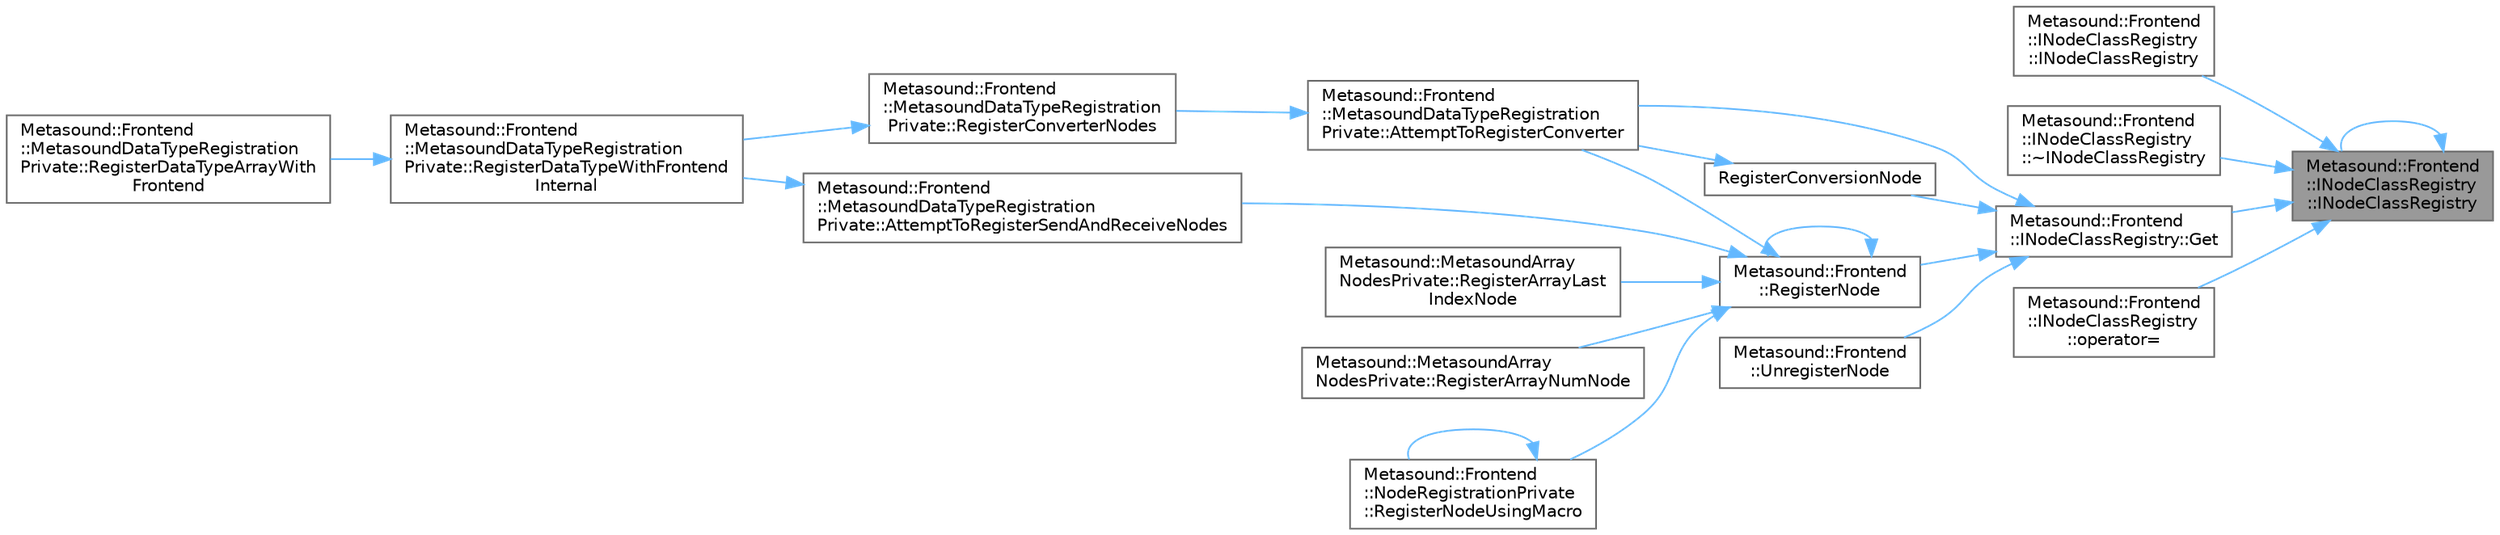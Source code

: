 digraph "Metasound::Frontend::INodeClassRegistry::INodeClassRegistry"
{
 // INTERACTIVE_SVG=YES
 // LATEX_PDF_SIZE
  bgcolor="transparent";
  edge [fontname=Helvetica,fontsize=10,labelfontname=Helvetica,labelfontsize=10];
  node [fontname=Helvetica,fontsize=10,shape=box,height=0.2,width=0.4];
  rankdir="RL";
  Node1 [id="Node000001",label="Metasound::Frontend\l::INodeClassRegistry\l::INodeClassRegistry",height=0.2,width=0.4,color="gray40", fillcolor="grey60", style="filled", fontcolor="black",tooltip=" "];
  Node1 -> Node1 [id="edge1_Node000001_Node000001",dir="back",color="steelblue1",style="solid",tooltip=" "];
  Node1 -> Node2 [id="edge2_Node000001_Node000002",dir="back",color="steelblue1",style="solid",tooltip=" "];
  Node2 [id="Node000002",label="Metasound::Frontend\l::INodeClassRegistry\l::INodeClassRegistry",height=0.2,width=0.4,color="grey40", fillcolor="white", style="filled",URL="$dd/de6/classMetasound_1_1Frontend_1_1INodeClassRegistry.html#ae7c640a661a76df8f5e8703f8a2c7e7d",tooltip=" "];
  Node1 -> Node3 [id="edge3_Node000001_Node000003",dir="back",color="steelblue1",style="solid",tooltip=" "];
  Node3 [id="Node000003",label="Metasound::Frontend\l::INodeClassRegistry\l::~INodeClassRegistry",height=0.2,width=0.4,color="grey40", fillcolor="white", style="filled",URL="$dd/de6/classMetasound_1_1Frontend_1_1INodeClassRegistry.html#af95f800e72e6ab41da31c2c9eb3509bf",tooltip=" "];
  Node1 -> Node4 [id="edge4_Node000001_Node000004",dir="back",color="steelblue1",style="solid",tooltip=" "];
  Node4 [id="Node000004",label="Metasound::Frontend\l::INodeClassRegistry::Get",height=0.2,width=0.4,color="grey40", fillcolor="white", style="filled",URL="$dd/de6/classMetasound_1_1Frontend_1_1INodeClassRegistry.html#a9032680a71e06ba5ec00a0f7b5235f8a",tooltip=" "];
  Node4 -> Node5 [id="edge5_Node000004_Node000005",dir="back",color="steelblue1",style="solid",tooltip=" "];
  Node5 [id="Node000005",label="Metasound::Frontend\l::MetasoundDataTypeRegistration\lPrivate::AttemptToRegisterConverter",height=0.2,width=0.4,color="grey40", fillcolor="white", style="filled",URL="$db/d33/namespaceMetasound_1_1Frontend_1_1MetasoundDataTypeRegistrationPrivate.html#afe641d9051e190b9f2f089bc4ef23b38",tooltip=" "];
  Node5 -> Node6 [id="edge6_Node000005_Node000006",dir="back",color="steelblue1",style="solid",tooltip=" "];
  Node6 [id="Node000006",label="Metasound::Frontend\l::MetasoundDataTypeRegistration\lPrivate::RegisterConverterNodes",height=0.2,width=0.4,color="grey40", fillcolor="white", style="filled",URL="$db/d33/namespaceMetasound_1_1Frontend_1_1MetasoundDataTypeRegistrationPrivate.html#a312b50596a1c5684e7e52995e50fac00",tooltip=" "];
  Node6 -> Node7 [id="edge7_Node000006_Node000007",dir="back",color="steelblue1",style="solid",tooltip=" "];
  Node7 [id="Node000007",label="Metasound::Frontend\l::MetasoundDataTypeRegistration\lPrivate::RegisterDataTypeWithFrontend\lInternal",height=0.2,width=0.4,color="grey40", fillcolor="white", style="filled",URL="$db/d33/namespaceMetasound_1_1Frontend_1_1MetasoundDataTypeRegistrationPrivate.html#ad2150ac5f95a74ee46e1bde4b05ba373",tooltip="Registers a data type with the MetaSound Frontend."];
  Node7 -> Node8 [id="edge8_Node000007_Node000008",dir="back",color="steelblue1",style="solid",tooltip=" "];
  Node8 [id="Node000008",label="Metasound::Frontend\l::MetasoundDataTypeRegistration\lPrivate::RegisterDataTypeArrayWith\lFrontend",height=0.2,width=0.4,color="grey40", fillcolor="white", style="filled",URL="$db/d33/namespaceMetasound_1_1Frontend_1_1MetasoundDataTypeRegistrationPrivate.html#a3887d9364b83a1031ad743c16652a912",tooltip="Registers an array of a data type with the MetaSound Frontend."];
  Node4 -> Node9 [id="edge9_Node000004_Node000009",dir="back",color="steelblue1",style="solid",tooltip=" "];
  Node9 [id="Node000009",label="RegisterConversionNode",height=0.2,width=0.4,color="grey40", fillcolor="white", style="filled",URL="$d1/de5/MetasoundConverterNodeRegistrationMacro_8h.html#a59d630e5c26e9088e498e99078057d5e",tooltip=" "];
  Node9 -> Node5 [id="edge10_Node000009_Node000005",dir="back",color="steelblue1",style="solid",tooltip=" "];
  Node4 -> Node10 [id="edge11_Node000004_Node000010",dir="back",color="steelblue1",style="solid",tooltip=" "];
  Node10 [id="Node000010",label="Metasound::Frontend\l::RegisterNode",height=0.2,width=0.4,color="grey40", fillcolor="white", style="filled",URL="$db/d97/namespaceMetasound_1_1Frontend.html#ad800021cd64b71ef78e5f172977a129b",tooltip=" "];
  Node10 -> Node5 [id="edge12_Node000010_Node000005",dir="back",color="steelblue1",style="solid",tooltip=" "];
  Node10 -> Node11 [id="edge13_Node000010_Node000011",dir="back",color="steelblue1",style="solid",tooltip=" "];
  Node11 [id="Node000011",label="Metasound::Frontend\l::MetasoundDataTypeRegistration\lPrivate::AttemptToRegisterSendAndReceiveNodes",height=0.2,width=0.4,color="grey40", fillcolor="white", style="filled",URL="$db/d33/namespaceMetasound_1_1Frontend_1_1MetasoundDataTypeRegistrationPrivate.html#a675d07381feba23c85abcbda710a16fb",tooltip=" "];
  Node11 -> Node7 [id="edge14_Node000011_Node000007",dir="back",color="steelblue1",style="solid",tooltip=" "];
  Node10 -> Node12 [id="edge15_Node000010_Node000012",dir="back",color="steelblue1",style="solid",tooltip=" "];
  Node12 [id="Node000012",label="Metasound::MetasoundArray\lNodesPrivate::RegisterArrayLast\lIndexNode",height=0.2,width=0.4,color="grey40", fillcolor="white", style="filled",URL="$da/de4/namespaceMetasound_1_1MetasoundArrayNodesPrivate.html#a69d6d96b02306a1621fe62291f6137cc",tooltip=" "];
  Node10 -> Node13 [id="edge16_Node000010_Node000013",dir="back",color="steelblue1",style="solid",tooltip=" "];
  Node13 [id="Node000013",label="Metasound::MetasoundArray\lNodesPrivate::RegisterArrayNumNode",height=0.2,width=0.4,color="grey40", fillcolor="white", style="filled",URL="$da/de4/namespaceMetasound_1_1MetasoundArrayNodesPrivate.html#a7f63a7ea638f436b387d947807260218",tooltip=" "];
  Node10 -> Node10 [id="edge17_Node000010_Node000010",dir="back",color="steelblue1",style="solid",tooltip=" "];
  Node10 -> Node14 [id="edge18_Node000010_Node000014",dir="back",color="steelblue1",style="solid",tooltip=" "];
  Node14 [id="Node000014",label="Metasound::Frontend\l::NodeRegistrationPrivate\l::RegisterNodeUsingMacro",height=0.2,width=0.4,color="grey40", fillcolor="white", style="filled",URL="$d1/db8/namespaceMetasound_1_1Frontend_1_1NodeRegistrationPrivate.html#a72b95898b66a88fa63728cbead4d1c80",tooltip=" "];
  Node14 -> Node14 [id="edge19_Node000014_Node000014",dir="back",color="steelblue1",style="solid",tooltip=" "];
  Node4 -> Node15 [id="edge20_Node000004_Node000015",dir="back",color="steelblue1",style="solid",tooltip=" "];
  Node15 [id="Node000015",label="Metasound::Frontend\l::UnregisterNode",height=0.2,width=0.4,color="grey40", fillcolor="white", style="filled",URL="$db/d97/namespaceMetasound_1_1Frontend.html#aba73ae1420f88d43afdcecb3ee52a8b0",tooltip=" "];
  Node1 -> Node16 [id="edge21_Node000001_Node000016",dir="back",color="steelblue1",style="solid",tooltip=" "];
  Node16 [id="Node000016",label="Metasound::Frontend\l::INodeClassRegistry\l::operator=",height=0.2,width=0.4,color="grey40", fillcolor="white", style="filled",URL="$dd/de6/classMetasound_1_1Frontend_1_1INodeClassRegistry.html#afaa8978118689e41a26b71f5019049af",tooltip=" "];
}
